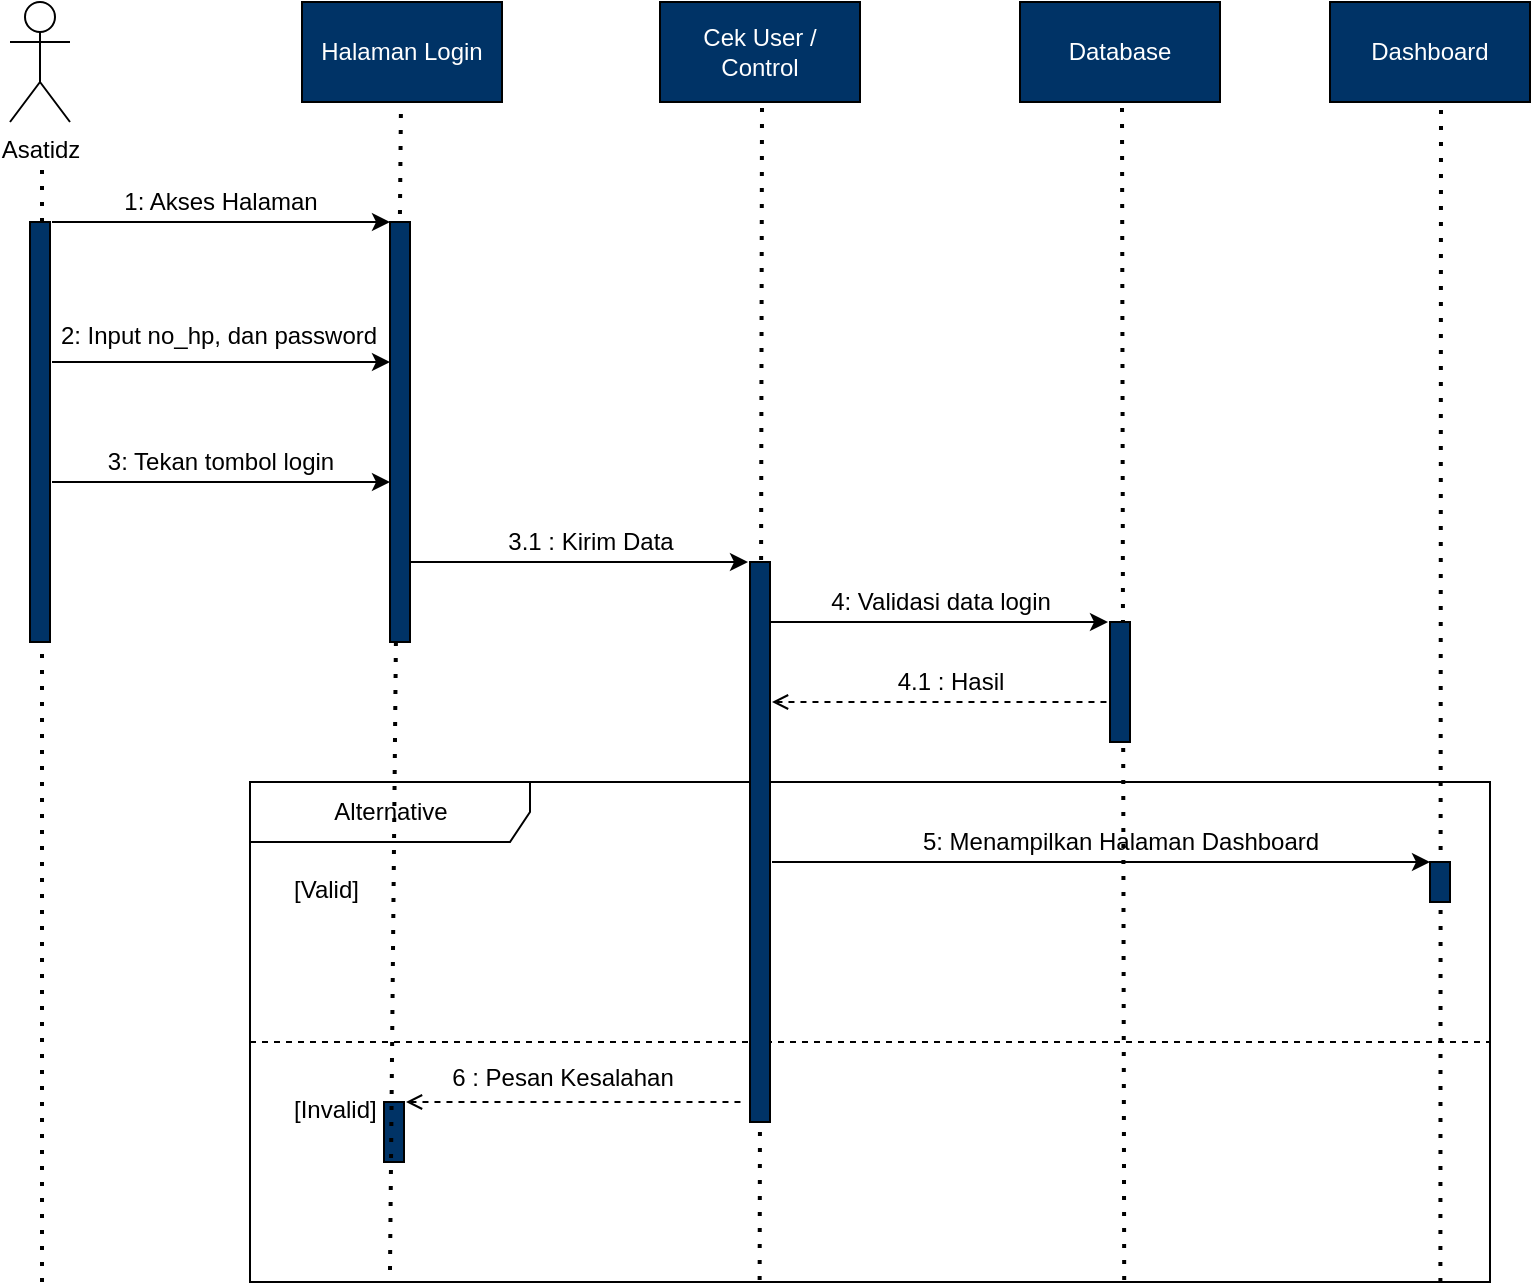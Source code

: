 <mxfile version="17.4.2" type="device"><diagram id="HIiUiFuHQ_TdXXzIPhT4" name="Page-1"><mxGraphModel dx="868" dy="482" grid="1" gridSize="10" guides="1" tooltips="1" connect="1" arrows="1" fold="1" page="1" pageScale="1" pageWidth="850" pageHeight="1100" math="0" shadow="0"><root><mxCell id="0"/><mxCell id="1" parent="0"/><mxCell id="Pdd8FAaO6tSMZlJDGSBu-41" value="Alternative" style="shape=umlFrame;tabWidth=110;tabHeight=30;tabPosition=left;html=1;boundedLbl=1;labelInHeader=1;width=140;height=30;" parent="1" vertex="1"><mxGeometry x="250" y="480" width="620" height="250" as="geometry"/></mxCell><mxCell id="Pdd8FAaO6tSMZlJDGSBu-42" value="[Valid]" style="text" parent="Pdd8FAaO6tSMZlJDGSBu-41" vertex="1"><mxGeometry width="100" height="20" relative="1" as="geometry"><mxPoint x="20" y="40" as="offset"/></mxGeometry></mxCell><mxCell id="Pdd8FAaO6tSMZlJDGSBu-43" value="[Invalid]" style="line;strokeWidth=1;dashed=1;labelPosition=center;verticalLabelPosition=bottom;align=left;verticalAlign=top;spacingLeft=20;spacingTop=15;" parent="Pdd8FAaO6tSMZlJDGSBu-41" vertex="1"><mxGeometry y="125" width="620.0" height="10" as="geometry"/></mxCell><mxCell id="Pdd8FAaO6tSMZlJDGSBu-45" value="" style="html=1;points=[];perimeter=orthogonalPerimeter;fillColor=#003366;" parent="Pdd8FAaO6tSMZlJDGSBu-41" vertex="1"><mxGeometry x="67" y="160" width="10" height="30" as="geometry"/></mxCell><mxCell id="Pdd8FAaO6tSMZlJDGSBu-46" value="" style="endArrow=none;html=1;rounded=0;startArrow=open;startFill=0;endFill=0;dashed=1;" parent="Pdd8FAaO6tSMZlJDGSBu-41" edge="1"><mxGeometry width="50" height="50" relative="1" as="geometry"><mxPoint x="78" y="160" as="sourcePoint"/><mxPoint x="247" y="160" as="targetPoint"/></mxGeometry></mxCell><mxCell id="Pdd8FAaO6tSMZlJDGSBu-52" value="6 : Pesan Kesalahan" style="text;html=1;resizable=0;autosize=1;align=center;verticalAlign=middle;points=[];fillColor=none;strokeColor=none;rounded=0;" parent="Pdd8FAaO6tSMZlJDGSBu-41" vertex="1"><mxGeometry x="91" y="138" width="130" height="20" as="geometry"/></mxCell><mxCell id="Pdd8FAaO6tSMZlJDGSBu-28" value="" style="endArrow=none;dashed=1;html=1;dashPattern=1 3;strokeWidth=2;rounded=0;exitX=0.705;exitY=0.996;exitDx=0;exitDy=0;exitPerimeter=0;" parent="1" source="Pdd8FAaO6tSMZlJDGSBu-41" edge="1"><mxGeometry width="50" height="50" relative="1" as="geometry"><mxPoint x="685" y="720" as="sourcePoint"/><mxPoint x="686" y="142" as="targetPoint"/></mxGeometry></mxCell><mxCell id="Pdd8FAaO6tSMZlJDGSBu-22" value="" style="endArrow=none;dashed=1;html=1;dashPattern=1 3;strokeWidth=2;rounded=0;exitX=0.411;exitY=0.996;exitDx=0;exitDy=0;exitPerimeter=0;" parent="1" source="Pdd8FAaO6tSMZlJDGSBu-41" edge="1"><mxGeometry width="50" height="50" relative="1" as="geometry"><mxPoint x="505" y="720" as="sourcePoint"/><mxPoint x="506" y="143" as="targetPoint"/></mxGeometry></mxCell><mxCell id="Pdd8FAaO6tSMZlJDGSBu-1" value="Asatidz" style="shape=umlActor;verticalLabelPosition=bottom;verticalAlign=top;html=1;outlineConnect=0;" parent="1" vertex="1"><mxGeometry x="130" y="90" width="30" height="60" as="geometry"/></mxCell><mxCell id="Pdd8FAaO6tSMZlJDGSBu-3" value="" style="endArrow=none;dashed=1;html=1;dashPattern=1 3;strokeWidth=2;rounded=0;startArrow=none;" parent="1" source="Pdd8FAaO6tSMZlJDGSBu-7" edge="1"><mxGeometry width="50" height="50" relative="1" as="geometry"><mxPoint x="146" y="450" as="sourcePoint"/><mxPoint x="146" y="170" as="targetPoint"/></mxGeometry></mxCell><mxCell id="Pdd8FAaO6tSMZlJDGSBu-4" value="Halaman Login" style="rounded=0;whiteSpace=wrap;html=1;fillColor=#003366;fontColor=#FFFFFF;" parent="1" vertex="1"><mxGeometry x="276" y="90" width="100" height="50" as="geometry"/></mxCell><mxCell id="Pdd8FAaO6tSMZlJDGSBu-6" value="" style="endArrow=none;dashed=1;html=1;dashPattern=1 3;strokeWidth=2;rounded=0;" parent="1" edge="1"><mxGeometry width="50" height="50" relative="1" as="geometry"><mxPoint x="320" y="724" as="sourcePoint"/><mxPoint x="325.5" y="140" as="targetPoint"/></mxGeometry></mxCell><mxCell id="Pdd8FAaO6tSMZlJDGSBu-7" value="" style="html=1;points=[];perimeter=orthogonalPerimeter;fillColor=#003366;" parent="1" vertex="1"><mxGeometry x="140" y="200" width="10" height="210" as="geometry"/></mxCell><mxCell id="Pdd8FAaO6tSMZlJDGSBu-8" value="" style="endArrow=none;dashed=1;html=1;dashPattern=1 3;strokeWidth=2;rounded=0;" parent="1" target="Pdd8FAaO6tSMZlJDGSBu-7" edge="1"><mxGeometry width="50" height="50" relative="1" as="geometry"><mxPoint x="146" y="730" as="sourcePoint"/><mxPoint x="146" y="170" as="targetPoint"/></mxGeometry></mxCell><mxCell id="Pdd8FAaO6tSMZlJDGSBu-10" value="" style="endArrow=classic;html=1;rounded=0;" parent="1" edge="1"><mxGeometry width="50" height="50" relative="1" as="geometry"><mxPoint x="151" y="200" as="sourcePoint"/><mxPoint x="320" y="200" as="targetPoint"/></mxGeometry></mxCell><mxCell id="Pdd8FAaO6tSMZlJDGSBu-11" value="1: Akses Halaman" style="text;html=1;resizable=0;autosize=1;align=center;verticalAlign=middle;points=[];fillColor=none;strokeColor=none;rounded=0;" parent="1" vertex="1"><mxGeometry x="180" y="180" width="110" height="20" as="geometry"/></mxCell><mxCell id="Pdd8FAaO6tSMZlJDGSBu-12" value="" style="html=1;points=[];perimeter=orthogonalPerimeter;fillColor=#003366;" parent="1" vertex="1"><mxGeometry x="320" y="200" width="10" height="210" as="geometry"/></mxCell><mxCell id="Pdd8FAaO6tSMZlJDGSBu-13" value="" style="endArrow=classic;html=1;rounded=0;" parent="1" edge="1"><mxGeometry width="50" height="50" relative="1" as="geometry"><mxPoint x="151" y="270" as="sourcePoint"/><mxPoint x="320" y="270" as="targetPoint"/></mxGeometry></mxCell><mxCell id="Pdd8FAaO6tSMZlJDGSBu-14" value="2: Input no_hp, dan password" style="text;html=1;resizable=0;autosize=1;align=center;verticalAlign=middle;points=[];fillColor=none;strokeColor=none;rounded=0;" parent="1" vertex="1"><mxGeometry x="149" y="247" width="170" height="20" as="geometry"/></mxCell><mxCell id="Pdd8FAaO6tSMZlJDGSBu-16" value="" style="endArrow=classic;html=1;rounded=0;" parent="1" edge="1"><mxGeometry width="50" height="50" relative="1" as="geometry"><mxPoint x="151" y="330" as="sourcePoint"/><mxPoint x="320" y="330" as="targetPoint"/></mxGeometry></mxCell><mxCell id="Pdd8FAaO6tSMZlJDGSBu-18" value="3: Tekan tombol login" style="text;html=1;resizable=0;autosize=1;align=center;verticalAlign=middle;points=[];fillColor=none;strokeColor=none;rounded=0;" parent="1" vertex="1"><mxGeometry x="170" y="310" width="130" height="20" as="geometry"/></mxCell><mxCell id="Pdd8FAaO6tSMZlJDGSBu-19" value="" style="endArrow=classic;html=1;rounded=0;" parent="1" edge="1"><mxGeometry width="50" height="50" relative="1" as="geometry"><mxPoint x="330" y="370" as="sourcePoint"/><mxPoint x="499" y="370" as="targetPoint"/></mxGeometry></mxCell><mxCell id="Pdd8FAaO6tSMZlJDGSBu-20" value="3.1 : Kirim Data" style="text;html=1;resizable=0;autosize=1;align=center;verticalAlign=middle;points=[];fillColor=none;strokeColor=none;rounded=0;" parent="1" vertex="1"><mxGeometry x="370" y="350" width="100" height="20" as="geometry"/></mxCell><mxCell id="Pdd8FAaO6tSMZlJDGSBu-21" value="" style="html=1;points=[];perimeter=orthogonalPerimeter;fillColor=#003366;" parent="1" vertex="1"><mxGeometry x="500" y="370" width="10" height="280" as="geometry"/></mxCell><mxCell id="Pdd8FAaO6tSMZlJDGSBu-23" value="Cek User / Control" style="rounded=0;whiteSpace=wrap;html=1;fontColor=#FFFFFF;fillColor=#003366;" parent="1" vertex="1"><mxGeometry x="455" y="90" width="100" height="50" as="geometry"/></mxCell><mxCell id="Pdd8FAaO6tSMZlJDGSBu-24" value="" style="endArrow=classic;html=1;rounded=0;" parent="1" edge="1"><mxGeometry width="50" height="50" relative="1" as="geometry"><mxPoint x="510" y="400" as="sourcePoint"/><mxPoint x="679" y="400" as="targetPoint"/></mxGeometry></mxCell><mxCell id="Pdd8FAaO6tSMZlJDGSBu-25" value="4: Validasi data login" style="text;html=1;resizable=0;autosize=1;align=center;verticalAlign=middle;points=[];fillColor=none;strokeColor=none;rounded=0;" parent="1" vertex="1"><mxGeometry x="530" y="380" width="130" height="20" as="geometry"/></mxCell><mxCell id="Pdd8FAaO6tSMZlJDGSBu-27" value="" style="html=1;points=[];perimeter=orthogonalPerimeter;fillColor=#003366;" parent="1" vertex="1"><mxGeometry x="680" y="400" width="10" height="60" as="geometry"/></mxCell><mxCell id="Pdd8FAaO6tSMZlJDGSBu-29" value="Database" style="rounded=0;whiteSpace=wrap;html=1;fillColor=#003366;fontColor=#FFFFFF;" parent="1" vertex="1"><mxGeometry x="635" y="90" width="100" height="50" as="geometry"/></mxCell><mxCell id="Pdd8FAaO6tSMZlJDGSBu-30" value="Dashboard" style="rounded=0;whiteSpace=wrap;html=1;fontColor=#FFFFFF;fillColor=#003366;" parent="1" vertex="1"><mxGeometry x="790" y="90" width="100" height="50" as="geometry"/></mxCell><mxCell id="Pdd8FAaO6tSMZlJDGSBu-31" value="" style="endArrow=none;html=1;rounded=0;startArrow=open;startFill=0;endFill=0;dashed=1;" parent="1" edge="1"><mxGeometry width="50" height="50" relative="1" as="geometry"><mxPoint x="511" y="440" as="sourcePoint"/><mxPoint x="680" y="440" as="targetPoint"/></mxGeometry></mxCell><mxCell id="Pdd8FAaO6tSMZlJDGSBu-33" value="4.1 : Hasil" style="text;html=1;resizable=0;autosize=1;align=center;verticalAlign=middle;points=[];fillColor=none;strokeColor=none;rounded=0;" parent="1" vertex="1"><mxGeometry x="565" y="420" width="70" height="20" as="geometry"/></mxCell><mxCell id="Pdd8FAaO6tSMZlJDGSBu-36" value="" style="endArrow=classic;html=1;rounded=0;" parent="1" edge="1"><mxGeometry width="50" height="50" relative="1" as="geometry"><mxPoint x="511" y="520" as="sourcePoint"/><mxPoint x="840" y="520" as="targetPoint"/></mxGeometry></mxCell><mxCell id="Pdd8FAaO6tSMZlJDGSBu-37" value="5: Menampilkan Halaman Dashboard" style="text;html=1;resizable=0;autosize=1;align=center;verticalAlign=middle;points=[];fillColor=none;strokeColor=none;rounded=0;" parent="1" vertex="1"><mxGeometry x="580" y="500" width="210" height="20" as="geometry"/></mxCell><mxCell id="Pdd8FAaO6tSMZlJDGSBu-39" value="" style="endArrow=none;dashed=1;html=1;dashPattern=1 3;strokeWidth=2;rounded=0;exitX=0.96;exitY=1;exitDx=0;exitDy=0;exitPerimeter=0;" parent="1" source="Pdd8FAaO6tSMZlJDGSBu-41" edge="1"><mxGeometry width="50" height="50" relative="1" as="geometry"><mxPoint x="844" y="720" as="sourcePoint"/><mxPoint x="845.5" y="140" as="targetPoint"/></mxGeometry></mxCell><mxCell id="Pdd8FAaO6tSMZlJDGSBu-40" value="" style="html=1;points=[];perimeter=orthogonalPerimeter;fillColor=#003366;" parent="1" vertex="1"><mxGeometry x="840" y="520" width="10" height="20" as="geometry"/></mxCell></root></mxGraphModel></diagram></mxfile>